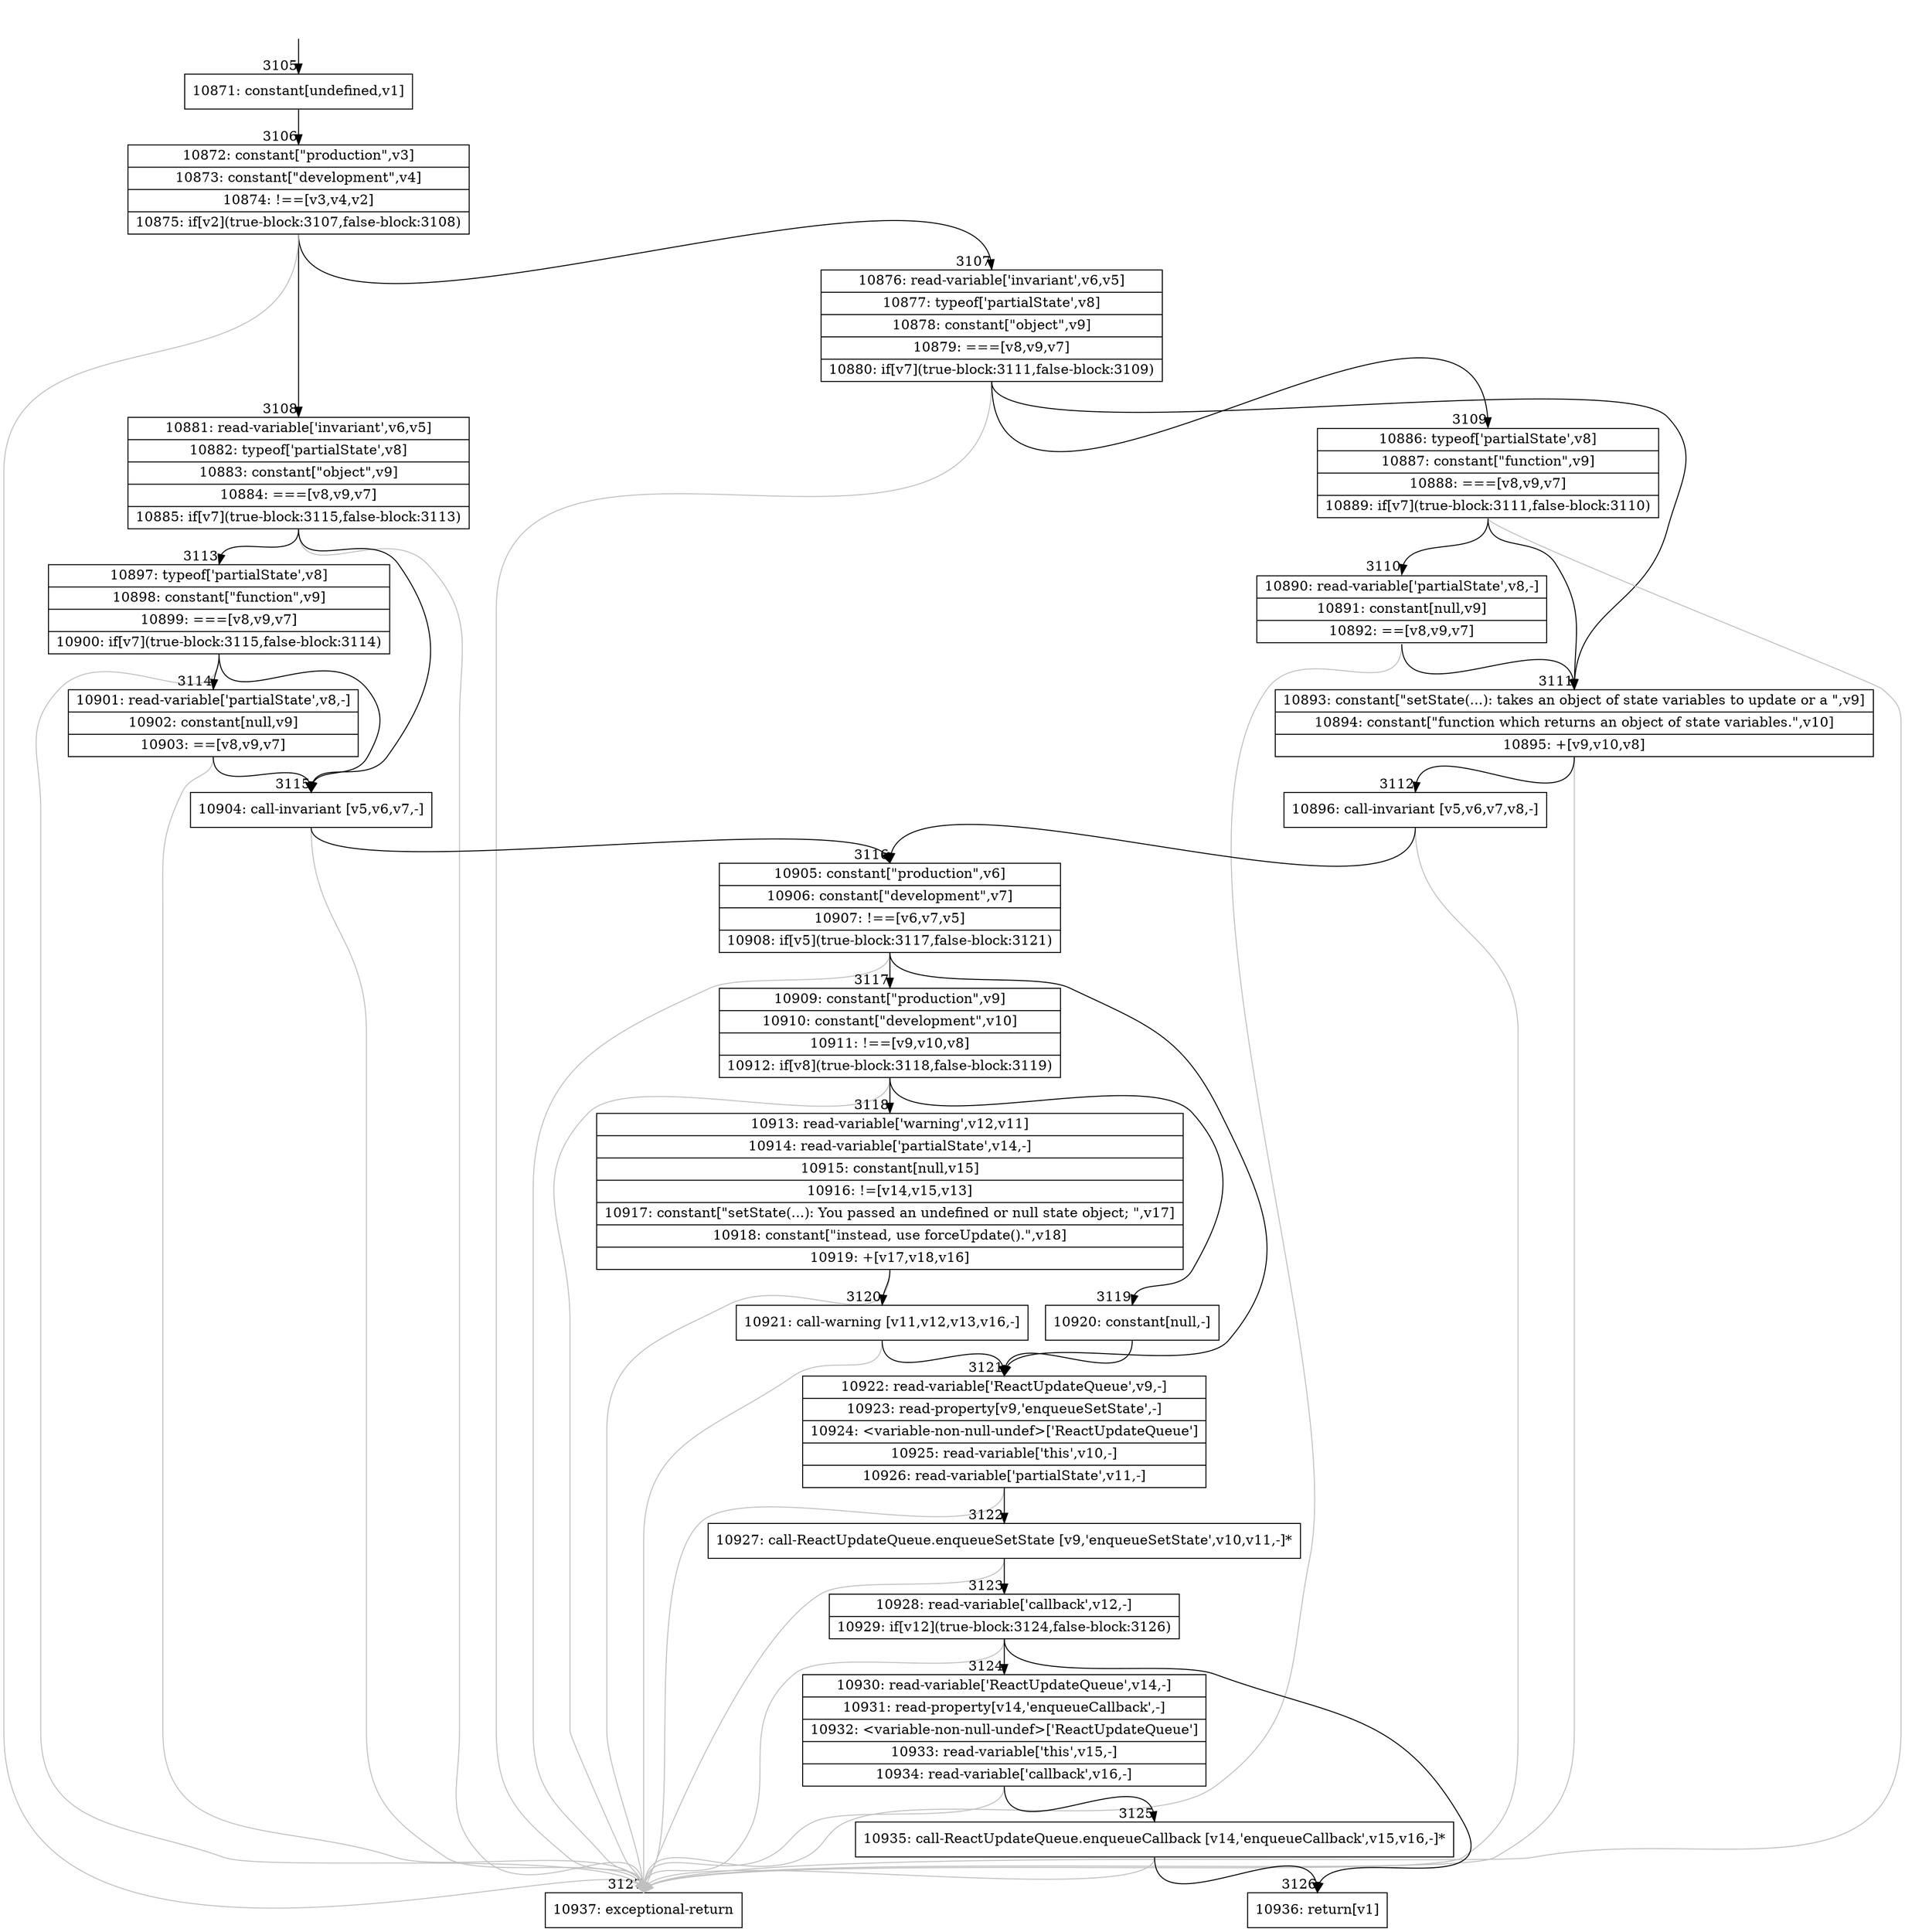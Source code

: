digraph {
rankdir="TD"
BB_entry223[shape=none,label=""];
BB_entry223 -> BB3105 [tailport=s, headport=n, headlabel="    3105"]
BB3105 [shape=record label="{10871: constant[undefined,v1]}" ] 
BB3105 -> BB3106 [tailport=s, headport=n, headlabel="      3106"]
BB3106 [shape=record label="{10872: constant[\"production\",v3]|10873: constant[\"development\",v4]|10874: !==[v3,v4,v2]|10875: if[v2](true-block:3107,false-block:3108)}" ] 
BB3106 -> BB3107 [tailport=s, headport=n, headlabel="      3107"]
BB3106 -> BB3108 [tailport=s, headport=n, headlabel="      3108"]
BB3106 -> BB3127 [tailport=s, headport=n, color=gray, headlabel="      3127"]
BB3107 [shape=record label="{10876: read-variable['invariant',v6,v5]|10877: typeof['partialState',v8]|10878: constant[\"object\",v9]|10879: ===[v8,v9,v7]|10880: if[v7](true-block:3111,false-block:3109)}" ] 
BB3107 -> BB3111 [tailport=s, headport=n, headlabel="      3111"]
BB3107 -> BB3109 [tailport=s, headport=n, headlabel="      3109"]
BB3107 -> BB3127 [tailport=s, headport=n, color=gray]
BB3108 [shape=record label="{10881: read-variable['invariant',v6,v5]|10882: typeof['partialState',v8]|10883: constant[\"object\",v9]|10884: ===[v8,v9,v7]|10885: if[v7](true-block:3115,false-block:3113)}" ] 
BB3108 -> BB3115 [tailport=s, headport=n, headlabel="      3115"]
BB3108 -> BB3113 [tailport=s, headport=n, headlabel="      3113"]
BB3108 -> BB3127 [tailport=s, headport=n, color=gray]
BB3109 [shape=record label="{10886: typeof['partialState',v8]|10887: constant[\"function\",v9]|10888: ===[v8,v9,v7]|10889: if[v7](true-block:3111,false-block:3110)}" ] 
BB3109 -> BB3111 [tailport=s, headport=n]
BB3109 -> BB3110 [tailport=s, headport=n, headlabel="      3110"]
BB3109 -> BB3127 [tailport=s, headport=n, color=gray]
BB3110 [shape=record label="{10890: read-variable['partialState',v8,-]|10891: constant[null,v9]|10892: ==[v8,v9,v7]}" ] 
BB3110 -> BB3111 [tailport=s, headport=n]
BB3110 -> BB3127 [tailport=s, headport=n, color=gray]
BB3111 [shape=record label="{10893: constant[\"setState(...): takes an object of state variables to update or a \",v9]|10894: constant[\"function which returns an object of state variables.\",v10]|10895: +[v9,v10,v8]}" ] 
BB3111 -> BB3112 [tailport=s, headport=n, headlabel="      3112"]
BB3111 -> BB3127 [tailport=s, headport=n, color=gray]
BB3112 [shape=record label="{10896: call-invariant [v5,v6,v7,v8,-]}" ] 
BB3112 -> BB3116 [tailport=s, headport=n, headlabel="      3116"]
BB3112 -> BB3127 [tailport=s, headport=n, color=gray]
BB3113 [shape=record label="{10897: typeof['partialState',v8]|10898: constant[\"function\",v9]|10899: ===[v8,v9,v7]|10900: if[v7](true-block:3115,false-block:3114)}" ] 
BB3113 -> BB3115 [tailport=s, headport=n]
BB3113 -> BB3114 [tailport=s, headport=n, headlabel="      3114"]
BB3113 -> BB3127 [tailport=s, headport=n, color=gray]
BB3114 [shape=record label="{10901: read-variable['partialState',v8,-]|10902: constant[null,v9]|10903: ==[v8,v9,v7]}" ] 
BB3114 -> BB3115 [tailport=s, headport=n]
BB3114 -> BB3127 [tailport=s, headport=n, color=gray]
BB3115 [shape=record label="{10904: call-invariant [v5,v6,v7,-]}" ] 
BB3115 -> BB3116 [tailport=s, headport=n]
BB3115 -> BB3127 [tailport=s, headport=n, color=gray]
BB3116 [shape=record label="{10905: constant[\"production\",v6]|10906: constant[\"development\",v7]|10907: !==[v6,v7,v5]|10908: if[v5](true-block:3117,false-block:3121)}" ] 
BB3116 -> BB3117 [tailport=s, headport=n, headlabel="      3117"]
BB3116 -> BB3121 [tailport=s, headport=n, headlabel="      3121"]
BB3116 -> BB3127 [tailport=s, headport=n, color=gray]
BB3117 [shape=record label="{10909: constant[\"production\",v9]|10910: constant[\"development\",v10]|10911: !==[v9,v10,v8]|10912: if[v8](true-block:3118,false-block:3119)}" ] 
BB3117 -> BB3118 [tailport=s, headport=n, headlabel="      3118"]
BB3117 -> BB3119 [tailport=s, headport=n, headlabel="      3119"]
BB3117 -> BB3127 [tailport=s, headport=n, color=gray]
BB3118 [shape=record label="{10913: read-variable['warning',v12,v11]|10914: read-variable['partialState',v14,-]|10915: constant[null,v15]|10916: !=[v14,v15,v13]|10917: constant[\"setState(...): You passed an undefined or null state object; \",v17]|10918: constant[\"instead, use forceUpdate().\",v18]|10919: +[v17,v18,v16]}" ] 
BB3118 -> BB3120 [tailport=s, headport=n, headlabel="      3120"]
BB3118 -> BB3127 [tailport=s, headport=n, color=gray]
BB3119 [shape=record label="{10920: constant[null,-]}" ] 
BB3119 -> BB3121 [tailport=s, headport=n]
BB3120 [shape=record label="{10921: call-warning [v11,v12,v13,v16,-]}" ] 
BB3120 -> BB3121 [tailport=s, headport=n]
BB3120 -> BB3127 [tailport=s, headport=n, color=gray]
BB3121 [shape=record label="{10922: read-variable['ReactUpdateQueue',v9,-]|10923: read-property[v9,'enqueueSetState',-]|10924: \<variable-non-null-undef\>['ReactUpdateQueue']|10925: read-variable['this',v10,-]|10926: read-variable['partialState',v11,-]}" ] 
BB3121 -> BB3122 [tailport=s, headport=n, headlabel="      3122"]
BB3121 -> BB3127 [tailport=s, headport=n, color=gray]
BB3122 [shape=record label="{10927: call-ReactUpdateQueue.enqueueSetState [v9,'enqueueSetState',v10,v11,-]*}" ] 
BB3122 -> BB3123 [tailport=s, headport=n, headlabel="      3123"]
BB3122 -> BB3127 [tailport=s, headport=n, color=gray]
BB3123 [shape=record label="{10928: read-variable['callback',v12,-]|10929: if[v12](true-block:3124,false-block:3126)}" ] 
BB3123 -> BB3124 [tailport=s, headport=n, headlabel="      3124"]
BB3123 -> BB3126 [tailport=s, headport=n, headlabel="      3126"]
BB3123 -> BB3127 [tailport=s, headport=n, color=gray]
BB3124 [shape=record label="{10930: read-variable['ReactUpdateQueue',v14,-]|10931: read-property[v14,'enqueueCallback',-]|10932: \<variable-non-null-undef\>['ReactUpdateQueue']|10933: read-variable['this',v15,-]|10934: read-variable['callback',v16,-]}" ] 
BB3124 -> BB3125 [tailport=s, headport=n, headlabel="      3125"]
BB3124 -> BB3127 [tailport=s, headport=n, color=gray]
BB3125 [shape=record label="{10935: call-ReactUpdateQueue.enqueueCallback [v14,'enqueueCallback',v15,v16,-]*}" ] 
BB3125 -> BB3126 [tailport=s, headport=n]
BB3125 -> BB3127 [tailport=s, headport=n, color=gray]
BB3126 [shape=record label="{10936: return[v1]}" ] 
BB3127 [shape=record label="{10937: exceptional-return}" ] 
//#$~ 5999
}
